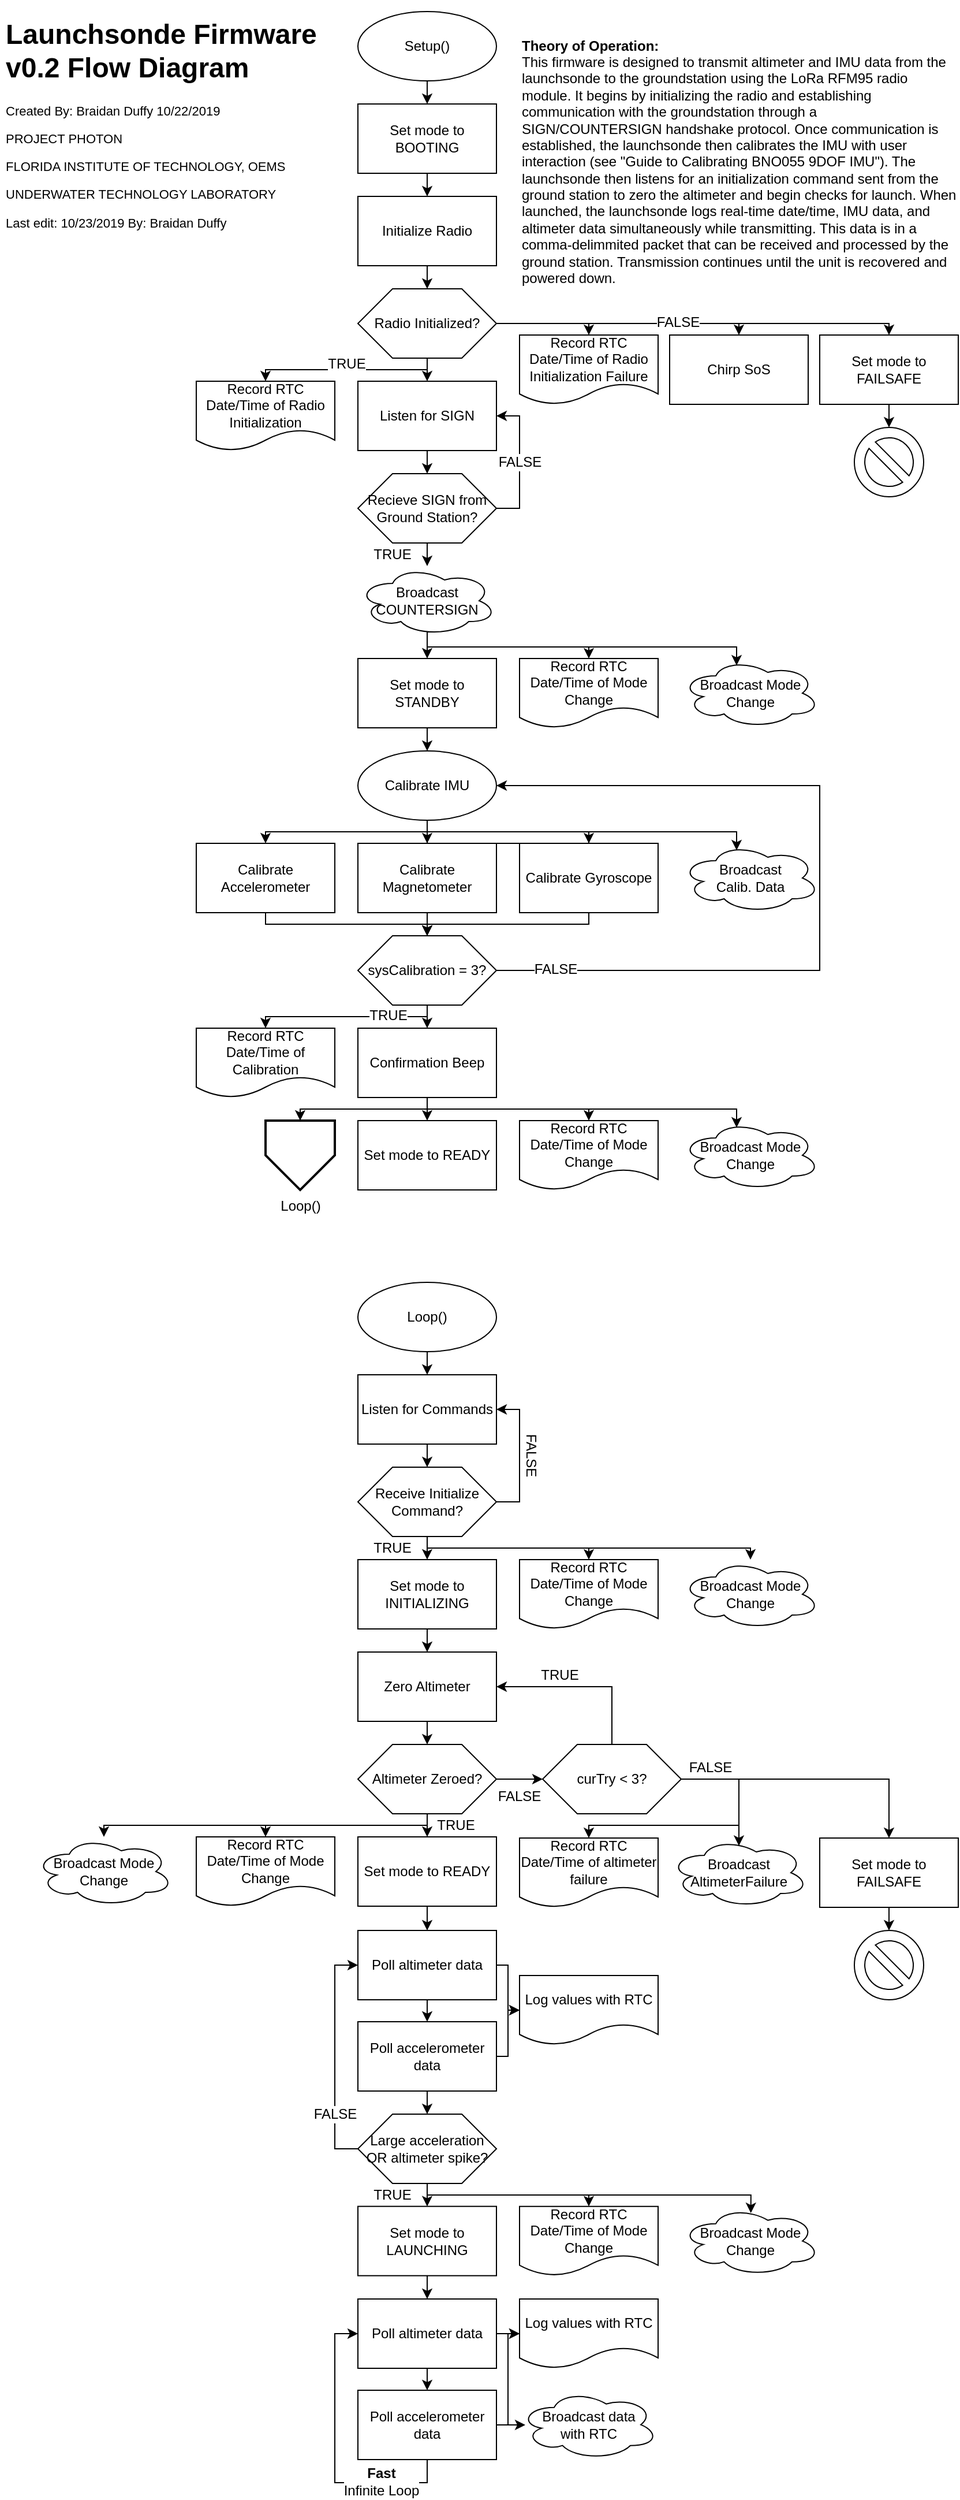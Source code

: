 <mxfile version="12.1.3" type="device" pages="1"><diagram id="ukd9eB379cq6m0Ap97TX" name="Page-1"><mxGraphModel dx="1550" dy="919" grid="1" gridSize="5" guides="1" tooltips="1" connect="1" arrows="1" fold="1" page="1" pageScale="1" pageWidth="850" pageHeight="1100" background="#FFFFFF" math="0" shadow="0"><root><mxCell id="0"/><mxCell id="1" parent="0"/><mxCell id="CMp7HcM5fXvYuvAIhJ15-24" style="edgeStyle=orthogonalEdgeStyle;rounded=0;orthogonalLoop=1;jettySize=auto;html=1;exitX=0.5;exitY=1;exitDx=0;exitDy=0;entryX=0.5;entryY=0;entryDx=0;entryDy=0;" parent="1" source="CMp7HcM5fXvYuvAIhJ15-3" target="CMp7HcM5fXvYuvAIhJ15-23" edge="1"><mxGeometry relative="1" as="geometry"/></mxCell><mxCell id="CMp7HcM5fXvYuvAIhJ15-3" value="Setup()" style="ellipse;whiteSpace=wrap;html=1;" parent="1" vertex="1"><mxGeometry x="320" y="20" width="120" height="60" as="geometry"/></mxCell><mxCell id="CMp7HcM5fXvYuvAIhJ15-84" style="edgeStyle=orthogonalEdgeStyle;rounded=0;orthogonalLoop=1;jettySize=auto;html=1;exitX=0.5;exitY=1;exitDx=0;exitDy=0;entryX=0.5;entryY=0;entryDx=0;entryDy=0;" parent="1" source="CMp7HcM5fXvYuvAIhJ15-5" target="CMp7HcM5fXvYuvAIhJ15-82" edge="1"><mxGeometry relative="1" as="geometry"/></mxCell><mxCell id="CMp7HcM5fXvYuvAIhJ15-5" value="Initialize Radio" style="rounded=0;whiteSpace=wrap;html=1;" parent="1" vertex="1"><mxGeometry x="320" y="180" width="120" height="60" as="geometry"/></mxCell><mxCell id="CMp7HcM5fXvYuvAIhJ15-11" style="edgeStyle=orthogonalEdgeStyle;rounded=0;orthogonalLoop=1;jettySize=auto;html=1;exitX=0.5;exitY=1;exitDx=0;exitDy=0;entryX=0.5;entryY=0;entryDx=0;entryDy=0;" parent="1" source="CMp7HcM5fXvYuvAIhJ15-7" target="CMp7HcM5fXvYuvAIhJ15-9" edge="1"><mxGeometry relative="1" as="geometry"/></mxCell><mxCell id="CMp7HcM5fXvYuvAIhJ15-7" value="Listen for SIGN" style="rounded=0;whiteSpace=wrap;html=1;" parent="1" vertex="1"><mxGeometry x="320" y="340" width="120" height="60" as="geometry"/></mxCell><mxCell id="CMp7HcM5fXvYuvAIhJ15-10" style="edgeStyle=orthogonalEdgeStyle;rounded=0;orthogonalLoop=1;jettySize=auto;html=1;exitX=1;exitY=0.5;exitDx=0;exitDy=0;entryX=1;entryY=0.5;entryDx=0;entryDy=0;" parent="1" source="CMp7HcM5fXvYuvAIhJ15-9" target="CMp7HcM5fXvYuvAIhJ15-7" edge="1"><mxGeometry relative="1" as="geometry"><mxPoint x="460" y="365" as="targetPoint"/></mxGeometry></mxCell><mxCell id="CMp7HcM5fXvYuvAIhJ15-114" value="FALSE" style="text;html=1;resizable=0;points=[];align=center;verticalAlign=middle;labelBackgroundColor=#ffffff;" parent="CMp7HcM5fXvYuvAIhJ15-10" vertex="1" connectable="0"><mxGeometry x="-0.167" y="1" relative="1" as="geometry"><mxPoint x="1" y="-10" as="offset"/></mxGeometry></mxCell><mxCell id="CMp7HcM5fXvYuvAIhJ15-17" style="edgeStyle=orthogonalEdgeStyle;rounded=0;orthogonalLoop=1;jettySize=auto;html=1;exitX=0.5;exitY=1;exitDx=0;exitDy=0;entryX=0.5;entryY=0;entryDx=0;entryDy=0;" parent="1" source="CMp7HcM5fXvYuvAIhJ15-9" edge="1"><mxGeometry relative="1" as="geometry"><mxPoint x="380" y="500" as="targetPoint"/></mxGeometry></mxCell><mxCell id="CMp7HcM5fXvYuvAIhJ15-9" value="Recieve SIGN from Ground Station?" style="shape=hexagon;perimeter=hexagonPerimeter2;whiteSpace=wrap;html=1;" parent="1" vertex="1"><mxGeometry x="320" y="420" width="120" height="60" as="geometry"/></mxCell><mxCell id="CMp7HcM5fXvYuvAIhJ15-19" value="TRUE" style="text;html=1;strokeColor=none;fillColor=none;align=center;verticalAlign=middle;whiteSpace=wrap;rounded=0;rotation=0;" parent="1" vertex="1"><mxGeometry x="330" y="480" width="40" height="20" as="geometry"/></mxCell><mxCell id="CMp7HcM5fXvYuvAIhJ15-22" style="edgeStyle=orthogonalEdgeStyle;rounded=0;orthogonalLoop=1;jettySize=auto;html=1;exitX=0.55;exitY=0.95;exitDx=0;exitDy=0;exitPerimeter=0;entryX=0.5;entryY=0;entryDx=0;entryDy=0;" parent="1" source="CMp7HcM5fXvYuvAIhJ15-20" edge="1"><mxGeometry relative="1" as="geometry"><mxPoint x="380" y="580" as="targetPoint"/></mxGeometry></mxCell><mxCell id="CMp7HcM5fXvYuvAIhJ15-79" style="edgeStyle=orthogonalEdgeStyle;rounded=0;orthogonalLoop=1;jettySize=auto;html=1;exitX=0.55;exitY=0.95;exitDx=0;exitDy=0;exitPerimeter=0;entryX=0.5;entryY=0;entryDx=0;entryDy=0;" parent="1" source="CMp7HcM5fXvYuvAIhJ15-20" target="CMp7HcM5fXvYuvAIhJ15-78" edge="1"><mxGeometry relative="1" as="geometry"><Array as="points"><mxPoint x="380" y="557"/><mxPoint x="380" y="570"/><mxPoint x="520" y="570"/></Array></mxGeometry></mxCell><mxCell id="CMp7HcM5fXvYuvAIhJ15-122" style="edgeStyle=orthogonalEdgeStyle;rounded=0;orthogonalLoop=1;jettySize=auto;html=1;exitX=0.55;exitY=0.95;exitDx=0;exitDy=0;exitPerimeter=0;entryX=0.4;entryY=0.1;entryDx=0;entryDy=0;entryPerimeter=0;" parent="1" source="CMp7HcM5fXvYuvAIhJ15-20" target="CMp7HcM5fXvYuvAIhJ15-111" edge="1"><mxGeometry relative="1" as="geometry"><Array as="points"><mxPoint x="380" y="557"/><mxPoint x="380" y="570"/><mxPoint x="648" y="570"/></Array></mxGeometry></mxCell><mxCell id="CMp7HcM5fXvYuvAIhJ15-20" value="Broadcast COUNTERSIGN" style="ellipse;shape=cloud;whiteSpace=wrap;html=1;" parent="1" vertex="1"><mxGeometry x="320" y="500" width="120" height="60" as="geometry"/></mxCell><mxCell id="CMp7HcM5fXvYuvAIhJ15-25" style="edgeStyle=orthogonalEdgeStyle;rounded=0;orthogonalLoop=1;jettySize=auto;html=1;exitX=0.5;exitY=1;exitDx=0;exitDy=0;entryX=0.5;entryY=0;entryDx=0;entryDy=0;" parent="1" source="CMp7HcM5fXvYuvAIhJ15-23" target="CMp7HcM5fXvYuvAIhJ15-5" edge="1"><mxGeometry relative="1" as="geometry"/></mxCell><mxCell id="CMp7HcM5fXvYuvAIhJ15-23" value="Set mode to BOOTING" style="rounded=0;whiteSpace=wrap;html=1;" parent="1" vertex="1"><mxGeometry x="320" y="100" width="120" height="60" as="geometry"/></mxCell><mxCell id="CMp7HcM5fXvYuvAIhJ15-29" style="edgeStyle=orthogonalEdgeStyle;rounded=0;orthogonalLoop=1;jettySize=auto;html=1;exitX=0.5;exitY=1;exitDx=0;exitDy=0;entryX=0.5;entryY=0;entryDx=0;entryDy=0;" parent="1" source="CMp7HcM5fXvYuvAIhJ15-26" target="CMp7HcM5fXvYuvAIhJ15-28" edge="1"><mxGeometry relative="1" as="geometry"/></mxCell><mxCell id="CMp7HcM5fXvYuvAIhJ15-26" value="Set mode to STANDBY" style="rounded=0;whiteSpace=wrap;html=1;" parent="1" vertex="1"><mxGeometry x="320" y="580" width="120" height="60" as="geometry"/></mxCell><mxCell id="CMp7HcM5fXvYuvAIhJ15-33" style="edgeStyle=orthogonalEdgeStyle;rounded=0;orthogonalLoop=1;jettySize=auto;html=1;exitX=0.5;exitY=1;exitDx=0;exitDy=0;entryX=0.5;entryY=0;entryDx=0;entryDy=0;" parent="1" source="CMp7HcM5fXvYuvAIhJ15-28" target="CMp7HcM5fXvYuvAIhJ15-32" edge="1"><mxGeometry relative="1" as="geometry"><Array as="points"><mxPoint x="380" y="730"/><mxPoint x="240" y="730"/></Array></mxGeometry></mxCell><mxCell id="CMp7HcM5fXvYuvAIhJ15-34" style="edgeStyle=orthogonalEdgeStyle;rounded=0;orthogonalLoop=1;jettySize=auto;html=1;exitX=0.5;exitY=1;exitDx=0;exitDy=0;entryX=0.5;entryY=0;entryDx=0;entryDy=0;" parent="1" source="CMp7HcM5fXvYuvAIhJ15-28" target="CMp7HcM5fXvYuvAIhJ15-30" edge="1"><mxGeometry relative="1" as="geometry"/></mxCell><mxCell id="CMp7HcM5fXvYuvAIhJ15-35" style="edgeStyle=orthogonalEdgeStyle;rounded=0;orthogonalLoop=1;jettySize=auto;html=1;exitX=0.5;exitY=1;exitDx=0;exitDy=0;entryX=0.5;entryY=0;entryDx=0;entryDy=0;" parent="1" source="CMp7HcM5fXvYuvAIhJ15-28" target="CMp7HcM5fXvYuvAIhJ15-31" edge="1"><mxGeometry relative="1" as="geometry"><Array as="points"><mxPoint x="380" y="730"/><mxPoint x="520" y="730"/></Array></mxGeometry></mxCell><mxCell id="CMp7HcM5fXvYuvAIhJ15-103" style="edgeStyle=orthogonalEdgeStyle;rounded=0;orthogonalLoop=1;jettySize=auto;html=1;exitX=0.5;exitY=1;exitDx=0;exitDy=0;entryX=0.4;entryY=0.1;entryDx=0;entryDy=0;entryPerimeter=0;" parent="1" source="CMp7HcM5fXvYuvAIhJ15-28" target="CMp7HcM5fXvYuvAIhJ15-102" edge="1"><mxGeometry relative="1" as="geometry"><Array as="points"><mxPoint x="380" y="740"/><mxPoint x="520" y="740"/><mxPoint x="520" y="730"/><mxPoint x="648" y="730"/></Array></mxGeometry></mxCell><mxCell id="CMp7HcM5fXvYuvAIhJ15-28" value="Calibrate IMU" style="ellipse;whiteSpace=wrap;html=1;" parent="1" vertex="1"><mxGeometry x="320" y="660" width="120" height="60" as="geometry"/></mxCell><mxCell id="MNmX8rG_me4uxy7h6kFc-3" style="edgeStyle=orthogonalEdgeStyle;rounded=0;orthogonalLoop=1;jettySize=auto;html=1;exitX=0.5;exitY=1;exitDx=0;exitDy=0;entryX=0.5;entryY=0;entryDx=0;entryDy=0;" edge="1" parent="1" source="CMp7HcM5fXvYuvAIhJ15-30" target="MNmX8rG_me4uxy7h6kFc-1"><mxGeometry relative="1" as="geometry"/></mxCell><mxCell id="CMp7HcM5fXvYuvAIhJ15-30" value="Calibrate Magnetometer" style="rounded=0;whiteSpace=wrap;html=1;" parent="1" vertex="1"><mxGeometry x="320" y="740" width="120" height="60" as="geometry"/></mxCell><mxCell id="MNmX8rG_me4uxy7h6kFc-4" style="edgeStyle=orthogonalEdgeStyle;rounded=0;orthogonalLoop=1;jettySize=auto;html=1;exitX=0.5;exitY=1;exitDx=0;exitDy=0;entryX=0.5;entryY=0;entryDx=0;entryDy=0;" edge="1" parent="1" source="CMp7HcM5fXvYuvAIhJ15-31" target="MNmX8rG_me4uxy7h6kFc-1"><mxGeometry relative="1" as="geometry"><Array as="points"><mxPoint x="520" y="810"/><mxPoint x="380" y="810"/></Array></mxGeometry></mxCell><mxCell id="CMp7HcM5fXvYuvAIhJ15-31" value="Calibrate Gyroscope" style="rounded=0;whiteSpace=wrap;html=1;" parent="1" vertex="1"><mxGeometry x="460" y="740" width="120" height="60" as="geometry"/></mxCell><mxCell id="MNmX8rG_me4uxy7h6kFc-2" style="edgeStyle=orthogonalEdgeStyle;rounded=0;orthogonalLoop=1;jettySize=auto;html=1;exitX=0.5;exitY=1;exitDx=0;exitDy=0;entryX=0.5;entryY=0;entryDx=0;entryDy=0;" edge="1" parent="1" source="CMp7HcM5fXvYuvAIhJ15-32" target="MNmX8rG_me4uxy7h6kFc-1"><mxGeometry relative="1" as="geometry"><Array as="points"><mxPoint x="240" y="810"/><mxPoint x="380" y="810"/></Array></mxGeometry></mxCell><mxCell id="CMp7HcM5fXvYuvAIhJ15-32" value="Calibrate Accelerometer" style="rounded=0;whiteSpace=wrap;html=1;" parent="1" vertex="1"><mxGeometry x="180" y="740" width="120" height="60" as="geometry"/></mxCell><mxCell id="CMp7HcM5fXvYuvAIhJ15-120" style="edgeStyle=orthogonalEdgeStyle;rounded=0;orthogonalLoop=1;jettySize=auto;html=1;exitX=0.5;exitY=1;exitDx=0;exitDy=0;entryX=0.5;entryY=0;entryDx=0;entryDy=0;" parent="1" source="CMp7HcM5fXvYuvAIhJ15-38" target="CMp7HcM5fXvYuvAIhJ15-119" edge="1"><mxGeometry relative="1" as="geometry"/></mxCell><mxCell id="CMp7HcM5fXvYuvAIhJ15-125" style="edgeStyle=orthogonalEdgeStyle;rounded=0;orthogonalLoop=1;jettySize=auto;html=1;exitX=0.5;exitY=1;exitDx=0;exitDy=0;entryX=0.5;entryY=0;entryDx=0;entryDy=0;" parent="1" source="CMp7HcM5fXvYuvAIhJ15-38" target="CMp7HcM5fXvYuvAIhJ15-123" edge="1"><mxGeometry relative="1" as="geometry"><Array as="points"><mxPoint x="380" y="970"/><mxPoint x="520" y="970"/></Array></mxGeometry></mxCell><mxCell id="CMp7HcM5fXvYuvAIhJ15-126" style="edgeStyle=orthogonalEdgeStyle;rounded=0;orthogonalLoop=1;jettySize=auto;html=1;exitX=0.5;exitY=1;exitDx=0;exitDy=0;entryX=0.4;entryY=0.1;entryDx=0;entryDy=0;entryPerimeter=0;" parent="1" source="CMp7HcM5fXvYuvAIhJ15-38" target="CMp7HcM5fXvYuvAIhJ15-124" edge="1"><mxGeometry relative="1" as="geometry"><Array as="points"><mxPoint x="380" y="970"/><mxPoint x="648" y="970"/></Array></mxGeometry></mxCell><mxCell id="MNmX8rG_me4uxy7h6kFc-10" style="edgeStyle=orthogonalEdgeStyle;rounded=0;orthogonalLoop=1;jettySize=auto;html=1;exitX=0.5;exitY=1;exitDx=0;exitDy=0;entryX=0.5;entryY=0;entryDx=0;entryDy=0;" edge="1" parent="1" source="CMp7HcM5fXvYuvAIhJ15-38" target="UMk7nT56dZt02FQPIfC2-62"><mxGeometry relative="1" as="geometry"><Array as="points"><mxPoint x="380" y="970"/><mxPoint x="270" y="970"/></Array></mxGeometry></mxCell><mxCell id="CMp7HcM5fXvYuvAIhJ15-38" value="Confirmation Beep" style="rounded=0;whiteSpace=wrap;html=1;" parent="1" vertex="1"><mxGeometry x="320" y="900" width="120" height="60" as="geometry"/></mxCell><mxCell id="CMp7HcM5fXvYuvAIhJ15-50" style="edgeStyle=orthogonalEdgeStyle;rounded=0;orthogonalLoop=1;jettySize=auto;html=1;exitX=0.5;exitY=1;exitDx=0;exitDy=0;entryX=0.5;entryY=0;entryDx=0;entryDy=0;" parent="1" source="CMp7HcM5fXvYuvAIhJ15-51" target="CMp7HcM5fXvYuvAIhJ15-54" edge="1"><mxGeometry relative="1" as="geometry"/></mxCell><mxCell id="CMp7HcM5fXvYuvAIhJ15-51" value="Listen for Commands" style="rounded=0;whiteSpace=wrap;html=1;" parent="1" vertex="1"><mxGeometry x="320" y="1200" width="120" height="60" as="geometry"/></mxCell><mxCell id="CMp7HcM5fXvYuvAIhJ15-52" style="edgeStyle=orthogonalEdgeStyle;rounded=0;orthogonalLoop=1;jettySize=auto;html=1;exitX=1;exitY=0.5;exitDx=0;exitDy=0;entryX=1;entryY=0.5;entryDx=0;entryDy=0;" parent="1" source="CMp7HcM5fXvYuvAIhJ15-54" target="CMp7HcM5fXvYuvAIhJ15-51" edge="1"><mxGeometry relative="1" as="geometry"><mxPoint x="460" y="1225" as="targetPoint"/></mxGeometry></mxCell><mxCell id="CMp7HcM5fXvYuvAIhJ15-53" style="edgeStyle=orthogonalEdgeStyle;rounded=0;orthogonalLoop=1;jettySize=auto;html=1;exitX=0.5;exitY=1;exitDx=0;exitDy=0;entryX=0.5;entryY=0;entryDx=0;entryDy=0;" parent="1" source="CMp7HcM5fXvYuvAIhJ15-54" target="CMp7HcM5fXvYuvAIhJ15-58" edge="1"><mxGeometry relative="1" as="geometry"><mxPoint x="380" y="1360" as="targetPoint"/></mxGeometry></mxCell><mxCell id="UMk7nT56dZt02FQPIfC2-11" style="edgeStyle=orthogonalEdgeStyle;rounded=0;orthogonalLoop=1;jettySize=auto;html=1;exitX=0.5;exitY=1;exitDx=0;exitDy=0;entryX=0.5;entryY=0;entryDx=0;entryDy=0;startArrow=none;startFill=0;endArrow=classic;endFill=1;" parent="1" source="CMp7HcM5fXvYuvAIhJ15-54" target="UMk7nT56dZt02FQPIfC2-9" edge="1"><mxGeometry relative="1" as="geometry"><Array as="points"><mxPoint x="380" y="1350"/><mxPoint x="520" y="1350"/></Array></mxGeometry></mxCell><mxCell id="UMk7nT56dZt02FQPIfC2-13" style="edgeStyle=orthogonalEdgeStyle;rounded=0;orthogonalLoop=1;jettySize=auto;html=1;exitX=0.5;exitY=1;exitDx=0;exitDy=0;startArrow=none;startFill=0;endArrow=classic;endFill=1;" parent="1" source="CMp7HcM5fXvYuvAIhJ15-54" target="UMk7nT56dZt02FQPIfC2-10" edge="1"><mxGeometry relative="1" as="geometry"><Array as="points"><mxPoint x="380" y="1350"/><mxPoint x="660" y="1350"/></Array></mxGeometry></mxCell><mxCell id="CMp7HcM5fXvYuvAIhJ15-54" value="Receive Initialize Command?" style="shape=hexagon;perimeter=hexagonPerimeter2;whiteSpace=wrap;html=1;" parent="1" vertex="1"><mxGeometry x="320" y="1280" width="120" height="60" as="geometry"/></mxCell><mxCell id="CMp7HcM5fXvYuvAIhJ15-55" value="FALSE" style="text;html=1;strokeColor=none;fillColor=none;align=center;verticalAlign=middle;whiteSpace=wrap;rounded=0;rotation=90;" parent="1" vertex="1"><mxGeometry x="450" y="1260" width="40" height="20" as="geometry"/></mxCell><mxCell id="CMp7HcM5fXvYuvAIhJ15-56" value="TRUE" style="text;html=1;strokeColor=none;fillColor=none;align=center;verticalAlign=middle;whiteSpace=wrap;rounded=0;rotation=0;" parent="1" vertex="1"><mxGeometry x="330" y="1340" width="40" height="20" as="geometry"/></mxCell><mxCell id="CMp7HcM5fXvYuvAIhJ15-69" style="edgeStyle=orthogonalEdgeStyle;rounded=0;orthogonalLoop=1;jettySize=auto;html=1;exitX=0.5;exitY=1;exitDx=0;exitDy=0;entryX=0.5;entryY=0;entryDx=0;entryDy=0;" parent="1" source="CMp7HcM5fXvYuvAIhJ15-58" target="CMp7HcM5fXvYuvAIhJ15-63" edge="1"><mxGeometry relative="1" as="geometry"/></mxCell><mxCell id="CMp7HcM5fXvYuvAIhJ15-58" value="Set mode to INITIALIZING" style="rounded=0;whiteSpace=wrap;html=1;" parent="1" vertex="1"><mxGeometry x="320" y="1360" width="120" height="60" as="geometry"/></mxCell><mxCell id="CMp7HcM5fXvYuvAIhJ15-62" style="edgeStyle=orthogonalEdgeStyle;rounded=0;orthogonalLoop=1;jettySize=auto;html=1;exitX=0.5;exitY=1;exitDx=0;exitDy=0;entryX=0.5;entryY=0;entryDx=0;entryDy=0;" parent="1" source="CMp7HcM5fXvYuvAIhJ15-63" target="CMp7HcM5fXvYuvAIhJ15-66" edge="1"><mxGeometry relative="1" as="geometry"/></mxCell><mxCell id="CMp7HcM5fXvYuvAIhJ15-63" value="Zero Altimeter" style="rounded=0;whiteSpace=wrap;html=1;" parent="1" vertex="1"><mxGeometry x="320" y="1440" width="120" height="60" as="geometry"/></mxCell><mxCell id="CMp7HcM5fXvYuvAIhJ15-65" style="edgeStyle=orthogonalEdgeStyle;rounded=0;orthogonalLoop=1;jettySize=auto;html=1;exitX=0.5;exitY=1;exitDx=0;exitDy=0;entryX=0.5;entryY=0;entryDx=0;entryDy=0;" parent="1" source="CMp7HcM5fXvYuvAIhJ15-66" target="UMk7nT56dZt02FQPIfC2-15" edge="1"><mxGeometry relative="1" as="geometry"><mxPoint x="380" y="1600" as="targetPoint"/></mxGeometry></mxCell><mxCell id="CMp7HcM5fXvYuvAIhJ15-71" style="edgeStyle=orthogonalEdgeStyle;rounded=0;orthogonalLoop=1;jettySize=auto;html=1;exitX=1;exitY=0.5;exitDx=0;exitDy=0;entryX=0;entryY=0.5;entryDx=0;entryDy=0;" parent="1" source="CMp7HcM5fXvYuvAIhJ15-66" target="CMp7HcM5fXvYuvAIhJ15-70" edge="1"><mxGeometry relative="1" as="geometry"><Array as="points"><mxPoint x="455" y="1550"/><mxPoint x="455" y="1550"/></Array></mxGeometry></mxCell><mxCell id="UMk7nT56dZt02FQPIfC2-18" style="edgeStyle=orthogonalEdgeStyle;rounded=0;orthogonalLoop=1;jettySize=auto;html=1;exitX=0.5;exitY=1;exitDx=0;exitDy=0;entryX=0.5;entryY=0;entryDx=0;entryDy=0;startArrow=none;startFill=0;endArrow=classic;endFill=1;" parent="1" source="CMp7HcM5fXvYuvAIhJ15-66" target="UMk7nT56dZt02FQPIfC2-16" edge="1"><mxGeometry relative="1" as="geometry"><Array as="points"><mxPoint x="380" y="1590"/><mxPoint x="240" y="1590"/></Array></mxGeometry></mxCell><mxCell id="UMk7nT56dZt02FQPIfC2-19" style="edgeStyle=orthogonalEdgeStyle;rounded=0;orthogonalLoop=1;jettySize=auto;html=1;exitX=0.5;exitY=1;exitDx=0;exitDy=0;startArrow=none;startFill=0;endArrow=classic;endFill=1;" parent="1" source="CMp7HcM5fXvYuvAIhJ15-66" target="UMk7nT56dZt02FQPIfC2-17" edge="1"><mxGeometry relative="1" as="geometry"><Array as="points"><mxPoint x="380" y="1590"/><mxPoint x="100" y="1590"/></Array></mxGeometry></mxCell><mxCell id="CMp7HcM5fXvYuvAIhJ15-66" value="Altimeter Zeroed?" style="shape=hexagon;perimeter=hexagonPerimeter2;whiteSpace=wrap;html=1;" parent="1" vertex="1"><mxGeometry x="320" y="1520" width="120" height="60" as="geometry"/></mxCell><mxCell id="CMp7HcM5fXvYuvAIhJ15-68" value="TRUE" style="text;html=1;strokeColor=none;fillColor=none;align=center;verticalAlign=middle;whiteSpace=wrap;rounded=0;rotation=0;" parent="1" vertex="1"><mxGeometry x="385" y="1580" width="40" height="20" as="geometry"/></mxCell><mxCell id="CMp7HcM5fXvYuvAIhJ15-73" style="edgeStyle=orthogonalEdgeStyle;rounded=0;orthogonalLoop=1;jettySize=auto;html=1;exitX=0.5;exitY=0;exitDx=0;exitDy=0;entryX=1;entryY=0.5;entryDx=0;entryDy=0;" parent="1" source="CMp7HcM5fXvYuvAIhJ15-70" target="CMp7HcM5fXvYuvAIhJ15-63" edge="1"><mxGeometry relative="1" as="geometry"/></mxCell><mxCell id="UMk7nT56dZt02FQPIfC2-1" style="edgeStyle=orthogonalEdgeStyle;rounded=0;orthogonalLoop=1;jettySize=auto;html=1;exitX=1;exitY=0.5;exitDx=0;exitDy=0;entryX=0.5;entryY=0.113;entryDx=0;entryDy=0;entryPerimeter=0;" parent="1" source="CMp7HcM5fXvYuvAIhJ15-70" target="CMp7HcM5fXvYuvAIhJ15-130" edge="1"><mxGeometry relative="1" as="geometry"/></mxCell><mxCell id="UMk7nT56dZt02FQPIfC2-6" style="edgeStyle=orthogonalEdgeStyle;rounded=0;orthogonalLoop=1;jettySize=auto;html=1;exitX=1;exitY=0.5;exitDx=0;exitDy=0;entryX=0.5;entryY=0;entryDx=0;entryDy=0;startArrow=none;startFill=0;endArrow=classic;endFill=1;" parent="1" source="CMp7HcM5fXvYuvAIhJ15-70" target="CMp7HcM5fXvYuvAIhJ15-132" edge="1"><mxGeometry relative="1" as="geometry"><Array as="points"><mxPoint x="780" y="1550"/></Array></mxGeometry></mxCell><mxCell id="UMk7nT56dZt02FQPIfC2-8" value="FALSE" style="text;html=1;resizable=0;points=[];align=center;verticalAlign=middle;labelBackgroundColor=#ffffff;" parent="UMk7nT56dZt02FQPIfC2-6" vertex="1" connectable="0"><mxGeometry x="-0.37" y="2" relative="1" as="geometry"><mxPoint x="-48" y="-8" as="offset"/></mxGeometry></mxCell><mxCell id="CMp7HcM5fXvYuvAIhJ15-70" value="curTry &amp;lt; 3?" style="shape=hexagon;perimeter=hexagonPerimeter2;whiteSpace=wrap;html=1;" parent="1" vertex="1"><mxGeometry x="480" y="1520" width="120" height="60" as="geometry"/></mxCell><mxCell id="CMp7HcM5fXvYuvAIhJ15-72" value="FALSE" style="text;html=1;strokeColor=none;fillColor=none;align=center;verticalAlign=middle;whiteSpace=wrap;rounded=0;rotation=0;" parent="1" vertex="1"><mxGeometry x="440" y="1555" width="40" height="20" as="geometry"/></mxCell><mxCell id="CMp7HcM5fXvYuvAIhJ15-74" value="TRUE" style="text;html=1;strokeColor=none;fillColor=none;align=center;verticalAlign=middle;whiteSpace=wrap;rounded=0;rotation=0;" parent="1" vertex="1"><mxGeometry x="475" y="1450" width="40" height="20" as="geometry"/></mxCell><mxCell id="CMp7HcM5fXvYuvAIhJ15-76" value="Record RTC Date/Time of Calibration" style="shape=document;whiteSpace=wrap;html=1;boundedLbl=1;" parent="1" vertex="1"><mxGeometry x="180" y="900" width="120" height="60" as="geometry"/></mxCell><mxCell id="CMp7HcM5fXvYuvAIhJ15-78" value="Record RTC Date/Time of Mode Change" style="shape=document;whiteSpace=wrap;html=1;boundedLbl=1;" parent="1" vertex="1"><mxGeometry x="460" y="580" width="120" height="60" as="geometry"/></mxCell><mxCell id="CMp7HcM5fXvYuvAIhJ15-85" style="edgeStyle=orthogonalEdgeStyle;rounded=0;orthogonalLoop=1;jettySize=auto;html=1;exitX=0.5;exitY=1;exitDx=0;exitDy=0;entryX=0.5;entryY=0;entryDx=0;entryDy=0;" parent="1" source="CMp7HcM5fXvYuvAIhJ15-82" target="CMp7HcM5fXvYuvAIhJ15-7" edge="1"><mxGeometry relative="1" as="geometry"/></mxCell><mxCell id="CMp7HcM5fXvYuvAIhJ15-90" style="edgeStyle=orthogonalEdgeStyle;rounded=0;orthogonalLoop=1;jettySize=auto;html=1;exitX=0.5;exitY=1;exitDx=0;exitDy=0;entryX=0.5;entryY=0;entryDx=0;entryDy=0;" parent="1" source="CMp7HcM5fXvYuvAIhJ15-82" target="CMp7HcM5fXvYuvAIhJ15-88" edge="1"><mxGeometry relative="1" as="geometry"><Array as="points"><mxPoint x="380" y="330"/><mxPoint x="240" y="330"/></Array></mxGeometry></mxCell><mxCell id="CMp7HcM5fXvYuvAIhJ15-115" value="TRUE" style="text;html=1;resizable=0;points=[];align=center;verticalAlign=middle;labelBackgroundColor=#ffffff;" parent="CMp7HcM5fXvYuvAIhJ15-90" vertex="1" connectable="0"><mxGeometry x="-0.19" y="-3" relative="1" as="geometry"><mxPoint x="-15" y="-2" as="offset"/></mxGeometry></mxCell><mxCell id="CMp7HcM5fXvYuvAIhJ15-94" style="edgeStyle=orthogonalEdgeStyle;rounded=0;orthogonalLoop=1;jettySize=auto;html=1;exitX=1;exitY=0.5;exitDx=0;exitDy=0;entryX=0.5;entryY=0;entryDx=0;entryDy=0;" parent="1" source="CMp7HcM5fXvYuvAIhJ15-82" target="CMp7HcM5fXvYuvAIhJ15-91" edge="1"><mxGeometry relative="1" as="geometry"><Array as="points"><mxPoint x="520" y="290"/></Array></mxGeometry></mxCell><mxCell id="CMp7HcM5fXvYuvAIhJ15-95" style="edgeStyle=orthogonalEdgeStyle;rounded=0;orthogonalLoop=1;jettySize=auto;html=1;exitX=1;exitY=0.5;exitDx=0;exitDy=0;entryX=0.5;entryY=0;entryDx=0;entryDy=0;" parent="1" source="CMp7HcM5fXvYuvAIhJ15-82" target="MNmX8rG_me4uxy7h6kFc-12" edge="1"><mxGeometry relative="1" as="geometry"><Array as="points"><mxPoint x="650" y="290"/></Array><mxPoint x="638" y="306" as="targetPoint"/></mxGeometry></mxCell><mxCell id="CMp7HcM5fXvYuvAIhJ15-96" style="edgeStyle=orthogonalEdgeStyle;rounded=0;orthogonalLoop=1;jettySize=auto;html=1;exitX=1;exitY=0.5;exitDx=0;exitDy=0;entryX=0.5;entryY=0;entryDx=0;entryDy=0;" parent="1" source="CMp7HcM5fXvYuvAIhJ15-82" target="CMp7HcM5fXvYuvAIhJ15-93" edge="1"><mxGeometry relative="1" as="geometry"><Array as="points"><mxPoint x="780" y="290"/></Array></mxGeometry></mxCell><mxCell id="CMp7HcM5fXvYuvAIhJ15-116" value="FALSE" style="text;html=1;resizable=0;points=[];align=center;verticalAlign=middle;labelBackgroundColor=#ffffff;" parent="CMp7HcM5fXvYuvAIhJ15-96" vertex="1" connectable="0"><mxGeometry x="-0.102" y="1" relative="1" as="geometry"><mxPoint as="offset"/></mxGeometry></mxCell><mxCell id="CMp7HcM5fXvYuvAIhJ15-82" value="Radio Initialized?" style="shape=hexagon;perimeter=hexagonPerimeter2;whiteSpace=wrap;html=1;" parent="1" vertex="1"><mxGeometry x="320" y="260" width="120" height="60" as="geometry"/></mxCell><mxCell id="CMp7HcM5fXvYuvAIhJ15-88" value="Record RTC Date/Time of Radio Initialization" style="shape=document;whiteSpace=wrap;html=1;boundedLbl=1;" parent="1" vertex="1"><mxGeometry x="180" y="340" width="120" height="60" as="geometry"/></mxCell><mxCell id="CMp7HcM5fXvYuvAIhJ15-91" value="Record RTC Date/Time of Radio Initialization Failure" style="shape=document;whiteSpace=wrap;html=1;boundedLbl=1;" parent="1" vertex="1"><mxGeometry x="460" y="300" width="120" height="60" as="geometry"/></mxCell><mxCell id="CMp7HcM5fXvYuvAIhJ15-106" style="edgeStyle=orthogonalEdgeStyle;rounded=0;orthogonalLoop=1;jettySize=auto;html=1;exitX=0.5;exitY=1;exitDx=0;exitDy=0;entryX=0.5;entryY=0;entryDx=0;entryDy=0;entryPerimeter=0;" parent="1" source="CMp7HcM5fXvYuvAIhJ15-93" edge="1"><mxGeometry relative="1" as="geometry"><mxPoint x="780" y="380" as="targetPoint"/></mxGeometry></mxCell><mxCell id="CMp7HcM5fXvYuvAIhJ15-93" value="Set mode to FAILSAFE" style="rounded=0;whiteSpace=wrap;html=1;" parent="1" vertex="1"><mxGeometry x="720" y="300" width="120" height="60" as="geometry"/></mxCell><mxCell id="CMp7HcM5fXvYuvAIhJ15-102" value="Broadcast &lt;br&gt;Calib. Data" style="ellipse;shape=cloud;whiteSpace=wrap;html=1;" parent="1" vertex="1"><mxGeometry x="600" y="740" width="120" height="60" as="geometry"/></mxCell><mxCell id="CMp7HcM5fXvYuvAIhJ15-110" style="edgeStyle=orthogonalEdgeStyle;rounded=0;orthogonalLoop=1;jettySize=auto;html=1;exitX=0.5;exitY=1;exitDx=0;exitDy=0;entryX=0.5;entryY=0;entryDx=0;entryDy=0;" parent="1" source="CMp7HcM5fXvYuvAIhJ15-108" target="CMp7HcM5fXvYuvAIhJ15-51" edge="1"><mxGeometry relative="1" as="geometry"/></mxCell><mxCell id="CMp7HcM5fXvYuvAIhJ15-108" value="Loop()" style="ellipse;whiteSpace=wrap;html=1;" parent="1" vertex="1"><mxGeometry x="320" y="1120" width="120" height="60" as="geometry"/></mxCell><mxCell id="CMp7HcM5fXvYuvAIhJ15-111" value="Broadcast Mode Change" style="ellipse;shape=cloud;whiteSpace=wrap;html=1;" parent="1" vertex="1"><mxGeometry x="600" y="580" width="120" height="60" as="geometry"/></mxCell><mxCell id="CMp7HcM5fXvYuvAIhJ15-119" value="Set mode to READY" style="rounded=0;whiteSpace=wrap;html=1;" parent="1" vertex="1"><mxGeometry x="320" y="980" width="120" height="60" as="geometry"/></mxCell><mxCell id="CMp7HcM5fXvYuvAIhJ15-123" value="Record RTC Date/Time of Mode Change" style="shape=document;whiteSpace=wrap;html=1;boundedLbl=1;" parent="1" vertex="1"><mxGeometry x="460" y="980" width="120" height="60" as="geometry"/></mxCell><mxCell id="CMp7HcM5fXvYuvAIhJ15-124" value="Broadcast Mode Change" style="ellipse;shape=cloud;whiteSpace=wrap;html=1;" parent="1" vertex="1"><mxGeometry x="600" y="980" width="120" height="60" as="geometry"/></mxCell><mxCell id="CMp7HcM5fXvYuvAIhJ15-127" value="" style="verticalLabelPosition=bottom;verticalAlign=top;html=1;shape=mxgraph.basic.no_symbol" parent="1" vertex="1"><mxGeometry x="750" y="380" width="60" height="60" as="geometry"/></mxCell><mxCell id="UMk7nT56dZt02FQPIfC2-5" style="edgeStyle=orthogonalEdgeStyle;rounded=0;orthogonalLoop=1;jettySize=auto;html=1;exitX=0.5;exitY=0;exitDx=0;exitDy=0;entryX=1;entryY=0.5;entryDx=0;entryDy=0;startArrow=classic;startFill=1;endArrow=none;endFill=0;" parent="1" source="CMp7HcM5fXvYuvAIhJ15-129" target="CMp7HcM5fXvYuvAIhJ15-70" edge="1"><mxGeometry relative="1" as="geometry"><Array as="points"><mxPoint x="520" y="1590"/><mxPoint x="650" y="1590"/><mxPoint x="650" y="1550"/></Array></mxGeometry></mxCell><mxCell id="CMp7HcM5fXvYuvAIhJ15-129" value="Record RTC Date/Time of altimeter failure" style="shape=document;whiteSpace=wrap;html=1;boundedLbl=1;" parent="1" vertex="1"><mxGeometry x="460" y="1601" width="120" height="60" as="geometry"/></mxCell><mxCell id="CMp7HcM5fXvYuvAIhJ15-130" value="Broadcast AltimeterFailure" style="ellipse;shape=cloud;whiteSpace=wrap;html=1;" parent="1" vertex="1"><mxGeometry x="590" y="1601" width="120" height="60" as="geometry"/></mxCell><mxCell id="CMp7HcM5fXvYuvAIhJ15-131" style="edgeStyle=orthogonalEdgeStyle;rounded=0;orthogonalLoop=1;jettySize=auto;html=1;exitX=0.5;exitY=1;exitDx=0;exitDy=0;entryX=0.5;entryY=0;entryDx=0;entryDy=0;entryPerimeter=0;" parent="1" source="CMp7HcM5fXvYuvAIhJ15-132" edge="1"><mxGeometry relative="1" as="geometry"><mxPoint x="780" y="1681" as="targetPoint"/></mxGeometry></mxCell><mxCell id="CMp7HcM5fXvYuvAIhJ15-132" value="Set mode to FAILSAFE" style="rounded=0;whiteSpace=wrap;html=1;" parent="1" vertex="1"><mxGeometry x="720" y="1601" width="120" height="60" as="geometry"/></mxCell><mxCell id="CMp7HcM5fXvYuvAIhJ15-133" value="" style="verticalLabelPosition=bottom;verticalAlign=top;html=1;shape=mxgraph.basic.no_symbol" parent="1" vertex="1"><mxGeometry x="750" y="1681" width="60" height="60" as="geometry"/></mxCell><mxCell id="UMk7nT56dZt02FQPIfC2-9" value="Record RTC Date/Time of Mode Change" style="shape=document;whiteSpace=wrap;html=1;boundedLbl=1;" parent="1" vertex="1"><mxGeometry x="460" y="1360" width="120" height="60" as="geometry"/></mxCell><mxCell id="UMk7nT56dZt02FQPIfC2-10" value="Broadcast Mode Change" style="ellipse;shape=cloud;whiteSpace=wrap;html=1;" parent="1" vertex="1"><mxGeometry x="600" y="1360" width="120" height="60" as="geometry"/></mxCell><mxCell id="UMk7nT56dZt02FQPIfC2-38" style="edgeStyle=orthogonalEdgeStyle;rounded=0;orthogonalLoop=1;jettySize=auto;html=1;exitX=0.5;exitY=1;exitDx=0;exitDy=0;entryX=0.5;entryY=0;entryDx=0;entryDy=0;startArrow=none;startFill=0;endArrow=classic;endFill=1;" parent="1" source="UMk7nT56dZt02FQPIfC2-15" target="UMk7nT56dZt02FQPIfC2-24" edge="1"><mxGeometry relative="1" as="geometry"/></mxCell><mxCell id="UMk7nT56dZt02FQPIfC2-15" value="Set mode to READY" style="rounded=0;whiteSpace=wrap;html=1;" parent="1" vertex="1"><mxGeometry x="320" y="1600" width="120" height="60" as="geometry"/></mxCell><mxCell id="UMk7nT56dZt02FQPIfC2-16" value="Record RTC Date/Time of Mode Change" style="shape=document;whiteSpace=wrap;html=1;boundedLbl=1;" parent="1" vertex="1"><mxGeometry x="180" y="1600" width="120" height="60" as="geometry"/></mxCell><mxCell id="UMk7nT56dZt02FQPIfC2-17" value="Broadcast Mode Change" style="ellipse;shape=cloud;whiteSpace=wrap;html=1;" parent="1" vertex="1"><mxGeometry x="40" y="1600" width="120" height="60" as="geometry"/></mxCell><mxCell id="UMk7nT56dZt02FQPIfC2-40" style="edgeStyle=orthogonalEdgeStyle;rounded=0;orthogonalLoop=1;jettySize=auto;html=1;exitX=0.5;exitY=1;exitDx=0;exitDy=0;entryX=0.5;entryY=0;entryDx=0;entryDy=0;startArrow=none;startFill=0;endArrow=classic;endFill=1;" parent="1" source="UMk7nT56dZt02FQPIfC2-20" target="UMk7nT56dZt02FQPIfC2-26" edge="1"><mxGeometry relative="1" as="geometry"/></mxCell><mxCell id="UMk7nT56dZt02FQPIfC2-42" style="edgeStyle=orthogonalEdgeStyle;rounded=0;orthogonalLoop=1;jettySize=auto;html=1;exitX=1;exitY=0.5;exitDx=0;exitDy=0;entryX=0;entryY=0.5;entryDx=0;entryDy=0;startArrow=none;startFill=0;endArrow=classic;endFill=1;" parent="1" source="UMk7nT56dZt02FQPIfC2-20" target="UMk7nT56dZt02FQPIfC2-21" edge="1"><mxGeometry relative="1" as="geometry"><Array as="points"><mxPoint x="450" y="1790"/><mxPoint x="450" y="1750"/></Array></mxGeometry></mxCell><mxCell id="UMk7nT56dZt02FQPIfC2-20" value="Poll accelerometer data" style="rounded=0;whiteSpace=wrap;html=1;" parent="1" vertex="1"><mxGeometry x="320" y="1760" width="120" height="60" as="geometry"/></mxCell><mxCell id="UMk7nT56dZt02FQPIfC2-21" value="Log values with RTC" style="shape=document;whiteSpace=wrap;html=1;boundedLbl=1;" parent="1" vertex="1"><mxGeometry x="460" y="1720" width="120" height="60" as="geometry"/></mxCell><mxCell id="UMk7nT56dZt02FQPIfC2-39" style="edgeStyle=orthogonalEdgeStyle;rounded=0;orthogonalLoop=1;jettySize=auto;html=1;exitX=0.5;exitY=1;exitDx=0;exitDy=0;entryX=0.5;entryY=0;entryDx=0;entryDy=0;startArrow=none;startFill=0;endArrow=classic;endFill=1;" parent="1" source="UMk7nT56dZt02FQPIfC2-24" target="UMk7nT56dZt02FQPIfC2-20" edge="1"><mxGeometry relative="1" as="geometry"/></mxCell><mxCell id="UMk7nT56dZt02FQPIfC2-41" style="edgeStyle=orthogonalEdgeStyle;rounded=0;orthogonalLoop=1;jettySize=auto;html=1;exitX=1;exitY=0.5;exitDx=0;exitDy=0;entryX=0;entryY=0.5;entryDx=0;entryDy=0;startArrow=none;startFill=0;endArrow=classic;endFill=1;" parent="1" source="UMk7nT56dZt02FQPIfC2-24" target="UMk7nT56dZt02FQPIfC2-21" edge="1"><mxGeometry relative="1" as="geometry"><Array as="points"><mxPoint x="450" y="1711"/><mxPoint x="450" y="1750"/></Array></mxGeometry></mxCell><mxCell id="UMk7nT56dZt02FQPIfC2-24" value="Poll altimeter data" style="rounded=0;whiteSpace=wrap;html=1;" parent="1" vertex="1"><mxGeometry x="320" y="1681" width="120" height="60" as="geometry"/></mxCell><mxCell id="UMk7nT56dZt02FQPIfC2-35" style="edgeStyle=orthogonalEdgeStyle;rounded=0;orthogonalLoop=1;jettySize=auto;html=1;exitX=0.5;exitY=1;exitDx=0;exitDy=0;entryX=0.5;entryY=0;entryDx=0;entryDy=0;startArrow=none;startFill=0;endArrow=classic;endFill=1;" parent="1" source="UMk7nT56dZt02FQPIfC2-26" target="UMk7nT56dZt02FQPIfC2-30" edge="1"><mxGeometry relative="1" as="geometry"/></mxCell><mxCell id="UMk7nT56dZt02FQPIfC2-36" style="edgeStyle=orthogonalEdgeStyle;rounded=0;orthogonalLoop=1;jettySize=auto;html=1;exitX=0.5;exitY=1;exitDx=0;exitDy=0;entryX=0.5;entryY=0;entryDx=0;entryDy=0;startArrow=none;startFill=0;endArrow=classic;endFill=1;" parent="1" source="UMk7nT56dZt02FQPIfC2-26" target="UMk7nT56dZt02FQPIfC2-31" edge="1"><mxGeometry relative="1" as="geometry"><Array as="points"><mxPoint x="380" y="1910"/><mxPoint x="520" y="1910"/></Array></mxGeometry></mxCell><mxCell id="UMk7nT56dZt02FQPIfC2-37" style="edgeStyle=orthogonalEdgeStyle;rounded=0;orthogonalLoop=1;jettySize=auto;html=1;exitX=0.5;exitY=1;exitDx=0;exitDy=0;entryX=0.503;entryY=0.097;entryDx=0;entryDy=0;entryPerimeter=0;startArrow=none;startFill=0;endArrow=classic;endFill=1;" parent="1" source="UMk7nT56dZt02FQPIfC2-26" target="UMk7nT56dZt02FQPIfC2-32" edge="1"><mxGeometry relative="1" as="geometry"><Array as="points"><mxPoint x="380" y="1910"/><mxPoint x="660" y="1910"/></Array></mxGeometry></mxCell><mxCell id="UMk7nT56dZt02FQPIfC2-43" style="edgeStyle=orthogonalEdgeStyle;rounded=0;orthogonalLoop=1;jettySize=auto;html=1;exitX=0;exitY=0.5;exitDx=0;exitDy=0;entryX=0;entryY=0.5;entryDx=0;entryDy=0;startArrow=none;startFill=0;endArrow=classic;endFill=1;" parent="1" source="UMk7nT56dZt02FQPIfC2-26" target="UMk7nT56dZt02FQPIfC2-24" edge="1"><mxGeometry relative="1" as="geometry"/></mxCell><mxCell id="UMk7nT56dZt02FQPIfC2-44" value="FALSE" style="text;html=1;resizable=0;points=[];align=center;verticalAlign=middle;labelBackgroundColor=#ffffff;" parent="UMk7nT56dZt02FQPIfC2-43" vertex="1" connectable="0"><mxGeometry x="-0.214" y="-2" relative="1" as="geometry"><mxPoint x="-2" y="28" as="offset"/></mxGeometry></mxCell><mxCell id="UMk7nT56dZt02FQPIfC2-26" value="Large acceleration OR altimeter spike?" style="shape=hexagon;perimeter=hexagonPerimeter2;whiteSpace=wrap;html=1;" parent="1" vertex="1"><mxGeometry x="320" y="1840" width="120" height="60" as="geometry"/></mxCell><mxCell id="UMk7nT56dZt02FQPIfC2-53" style="edgeStyle=orthogonalEdgeStyle;rounded=0;orthogonalLoop=1;jettySize=auto;html=1;exitX=0.5;exitY=1;exitDx=0;exitDy=0;entryX=0.5;entryY=0;entryDx=0;entryDy=0;startArrow=none;startFill=0;endArrow=classic;endFill=1;" parent="1" source="UMk7nT56dZt02FQPIfC2-30" target="UMk7nT56dZt02FQPIfC2-52" edge="1"><mxGeometry relative="1" as="geometry"/></mxCell><mxCell id="UMk7nT56dZt02FQPIfC2-30" value="Set mode to LAUNCHING" style="rounded=0;whiteSpace=wrap;html=1;" parent="1" vertex="1"><mxGeometry x="320" y="1919.833" width="120" height="60" as="geometry"/></mxCell><mxCell id="UMk7nT56dZt02FQPIfC2-31" value="Record RTC Date/Time of Mode Change" style="shape=document;whiteSpace=wrap;html=1;boundedLbl=1;" parent="1" vertex="1"><mxGeometry x="460" y="1919.833" width="120" height="60" as="geometry"/></mxCell><mxCell id="UMk7nT56dZt02FQPIfC2-32" value="Broadcast Mode Change" style="ellipse;shape=cloud;whiteSpace=wrap;html=1;" parent="1" vertex="1"><mxGeometry x="600" y="1919.833" width="120" height="60" as="geometry"/></mxCell><mxCell id="UMk7nT56dZt02FQPIfC2-34" value="TRUE" style="text;html=1;strokeColor=none;fillColor=none;align=center;verticalAlign=middle;whiteSpace=wrap;rounded=0;rotation=0;" parent="1" vertex="1"><mxGeometry x="330" y="1900" width="40" height="20" as="geometry"/></mxCell><mxCell id="UMk7nT56dZt02FQPIfC2-45" value="&lt;h1&gt;Launchsonde Firmware v0.2 Flow Diagram&lt;/h1&gt;&lt;p style=&quot;font-size: 11px&quot;&gt;&lt;font style=&quot;font-size: 11px&quot;&gt;Created By: Braidan Duffy 10/22/2019&lt;/font&gt;&lt;/p&gt;&lt;p style=&quot;font-size: 11px&quot;&gt;&lt;font style=&quot;font-size: 11px&quot;&gt;PROJECT PHOTON&lt;/font&gt;&lt;/p&gt;&lt;p style=&quot;font-size: 11px&quot;&gt;&lt;font style=&quot;font-size: 11px&quot;&gt;FLORIDA INSTITUTE OF TECHNOLOGY, OEMS&lt;/font&gt;&lt;/p&gt;&lt;p style=&quot;font-size: 11px&quot;&gt;&lt;font style=&quot;font-size: 11px&quot;&gt;UNDERWATER TECHNOLOGY LABORATORY&lt;/font&gt;&lt;/p&gt;&lt;p style=&quot;font-size: 11px&quot;&gt;&lt;font style=&quot;font-size: 11px&quot;&gt;Last edit: 10/23/2019 By: Braidan Duffy&lt;/font&gt;&lt;/p&gt;" style="text;html=1;strokeColor=none;fillColor=none;spacing=5;spacingTop=-20;whiteSpace=wrap;overflow=hidden;rounded=0;" parent="1" vertex="1"><mxGeometry x="10" y="20" width="300" height="195" as="geometry"/></mxCell><mxCell id="UMk7nT56dZt02FQPIfC2-46" value="&lt;font style=&quot;font-size: 12px&quot;&gt;&lt;b&gt;Theory of Operation:&lt;br&gt;&lt;/b&gt;This firmware is designed to transmit altimeter and IMU data from the launchsonde to the groundstation using the LoRa RFM95 radio module. It begins by initializing the radio and establishing communication with the groundstation through a SIGN/COUNTERSIGN handshake protocol. Once communication is established, the launchsonde then calibrates the IMU with user interaction (see &quot;Guide to Calibrating BNO055 9DOF IMU&quot;). The launchsonde then listens for an initialization command sent from the ground station to zero the altimeter and begin checks for launch. When launched, the launchsonde logs real-time date/time, IMU data, and altimeter data simultaneously while transmitting. This data is in a comma-delimmited packet that can be received and processed by the ground station. Transmission continues until the unit is recovered and powered down.&lt;br&gt;&lt;/font&gt;" style="text;html=1;strokeColor=none;fillColor=none;align=left;verticalAlign=middle;whiteSpace=wrap;rounded=0;" parent="1" vertex="1"><mxGeometry x="460" y="20" width="380" height="260" as="geometry"/></mxCell><mxCell id="UMk7nT56dZt02FQPIfC2-47" style="edgeStyle=orthogonalEdgeStyle;rounded=0;orthogonalLoop=1;jettySize=auto;html=1;exitX=1;exitY=0.5;exitDx=0;exitDy=0;entryX=0;entryY=0.5;entryDx=0;entryDy=0;startArrow=none;startFill=0;endArrow=classic;endFill=1;" parent="1" source="UMk7nT56dZt02FQPIfC2-48" target="UMk7nT56dZt02FQPIfC2-49" edge="1"><mxGeometry relative="1" as="geometry"><Array as="points"><mxPoint x="450" y="2109"/><mxPoint x="450" y="2030"/></Array></mxGeometry></mxCell><mxCell id="UMk7nT56dZt02FQPIfC2-56" style="edgeStyle=orthogonalEdgeStyle;rounded=0;orthogonalLoop=1;jettySize=auto;html=1;exitX=1;exitY=0.5;exitDx=0;exitDy=0;entryX=0.042;entryY=0.505;entryDx=0;entryDy=0;entryPerimeter=0;startArrow=none;startFill=0;endArrow=classic;endFill=1;" parent="1" source="UMk7nT56dZt02FQPIfC2-48" target="UMk7nT56dZt02FQPIfC2-54" edge="1"><mxGeometry relative="1" as="geometry"/></mxCell><mxCell id="UMk7nT56dZt02FQPIfC2-57" style="edgeStyle=orthogonalEdgeStyle;rounded=0;orthogonalLoop=1;jettySize=auto;html=1;exitX=0.5;exitY=1;exitDx=0;exitDy=0;entryX=0;entryY=0.5;entryDx=0;entryDy=0;startArrow=none;startFill=0;endArrow=classic;endFill=1;" parent="1" source="UMk7nT56dZt02FQPIfC2-48" target="UMk7nT56dZt02FQPIfC2-52" edge="1"><mxGeometry relative="1" as="geometry"/></mxCell><mxCell id="UMk7nT56dZt02FQPIfC2-58" value="&lt;b&gt;Fast&lt;/b&gt;&lt;br&gt;Infinite Loop" style="text;html=1;resizable=0;points=[];align=center;verticalAlign=middle;labelBackgroundColor=#ffffff;" parent="UMk7nT56dZt02FQPIfC2-57" vertex="1" connectable="0"><mxGeometry x="-0.361" relative="1" as="geometry"><mxPoint x="19.5" y="-1" as="offset"/></mxGeometry></mxCell><mxCell id="UMk7nT56dZt02FQPIfC2-48" value="Poll accelerometer data" style="rounded=0;whiteSpace=wrap;html=1;" parent="1" vertex="1"><mxGeometry x="320" y="2079" width="120" height="60" as="geometry"/></mxCell><mxCell id="UMk7nT56dZt02FQPIfC2-49" value="Log values with RTC" style="shape=document;whiteSpace=wrap;html=1;boundedLbl=1;" parent="1" vertex="1"><mxGeometry x="460" y="2000" width="120" height="60" as="geometry"/></mxCell><mxCell id="UMk7nT56dZt02FQPIfC2-50" style="edgeStyle=orthogonalEdgeStyle;rounded=0;orthogonalLoop=1;jettySize=auto;html=1;exitX=0.5;exitY=1;exitDx=0;exitDy=0;entryX=0.5;entryY=0;entryDx=0;entryDy=0;startArrow=none;startFill=0;endArrow=classic;endFill=1;" parent="1" source="UMk7nT56dZt02FQPIfC2-52" target="UMk7nT56dZt02FQPIfC2-48" edge="1"><mxGeometry relative="1" as="geometry"/></mxCell><mxCell id="UMk7nT56dZt02FQPIfC2-51" style="edgeStyle=orthogonalEdgeStyle;rounded=0;orthogonalLoop=1;jettySize=auto;html=1;exitX=1;exitY=0.5;exitDx=0;exitDy=0;entryX=0;entryY=0.5;entryDx=0;entryDy=0;startArrow=none;startFill=0;endArrow=classic;endFill=1;" parent="1" source="UMk7nT56dZt02FQPIfC2-52" target="UMk7nT56dZt02FQPIfC2-49" edge="1"><mxGeometry relative="1" as="geometry"><Array as="points"><mxPoint x="455" y="2030"/><mxPoint x="455" y="2030"/></Array></mxGeometry></mxCell><mxCell id="UMk7nT56dZt02FQPIfC2-52" value="Poll altimeter data" style="rounded=0;whiteSpace=wrap;html=1;" parent="1" vertex="1"><mxGeometry x="320" y="2000" width="120" height="60" as="geometry"/></mxCell><mxCell id="UMk7nT56dZt02FQPIfC2-54" value="Broadcast data &lt;br&gt;with RTC" style="ellipse;shape=cloud;whiteSpace=wrap;html=1;" parent="1" vertex="1"><mxGeometry x="460" y="2078.833" width="120" height="60" as="geometry"/></mxCell><mxCell id="UMk7nT56dZt02FQPIfC2-62" value="Loop()" style="verticalLabelPosition=bottom;verticalAlign=top;html=1;strokeWidth=2;shape=offPageConnector;rounded=0;size=0.5;" parent="1" vertex="1"><mxGeometry x="240" y="980" width="60" height="60" as="geometry"/></mxCell><mxCell id="MNmX8rG_me4uxy7h6kFc-5" style="edgeStyle=orthogonalEdgeStyle;rounded=0;orthogonalLoop=1;jettySize=auto;html=1;exitX=1;exitY=0.5;exitDx=0;exitDy=0;entryX=1;entryY=0.5;entryDx=0;entryDy=0;" edge="1" parent="1" source="MNmX8rG_me4uxy7h6kFc-1" target="CMp7HcM5fXvYuvAIhJ15-28"><mxGeometry relative="1" as="geometry"><Array as="points"><mxPoint x="720" y="850"/><mxPoint x="720" y="690"/></Array></mxGeometry></mxCell><mxCell id="MNmX8rG_me4uxy7h6kFc-6" value="FALSE" style="text;html=1;resizable=0;points=[];align=center;verticalAlign=middle;labelBackgroundColor=#ffffff;" vertex="1" connectable="0" parent="MNmX8rG_me4uxy7h6kFc-5"><mxGeometry x="-0.858" y="1" relative="1" as="geometry"><mxPoint as="offset"/></mxGeometry></mxCell><mxCell id="MNmX8rG_me4uxy7h6kFc-7" style="edgeStyle=orthogonalEdgeStyle;rounded=0;orthogonalLoop=1;jettySize=auto;html=1;exitX=0.5;exitY=1;exitDx=0;exitDy=0;entryX=0.5;entryY=0;entryDx=0;entryDy=0;" edge="1" parent="1" source="MNmX8rG_me4uxy7h6kFc-1" target="CMp7HcM5fXvYuvAIhJ15-38"><mxGeometry relative="1" as="geometry"/></mxCell><mxCell id="MNmX8rG_me4uxy7h6kFc-8" style="edgeStyle=orthogonalEdgeStyle;rounded=0;orthogonalLoop=1;jettySize=auto;html=1;exitX=0.5;exitY=1;exitDx=0;exitDy=0;entryX=0.5;entryY=0;entryDx=0;entryDy=0;" edge="1" parent="1" source="MNmX8rG_me4uxy7h6kFc-1" target="CMp7HcM5fXvYuvAIhJ15-76"><mxGeometry relative="1" as="geometry"><Array as="points"><mxPoint x="380" y="890"/><mxPoint x="240" y="890"/></Array></mxGeometry></mxCell><mxCell id="MNmX8rG_me4uxy7h6kFc-9" value="TRUE" style="text;html=1;resizable=0;points=[];align=center;verticalAlign=middle;labelBackgroundColor=#ffffff;" vertex="1" connectable="0" parent="MNmX8rG_me4uxy7h6kFc-8"><mxGeometry x="-0.453" y="-1" relative="1" as="geometry"><mxPoint as="offset"/></mxGeometry></mxCell><mxCell id="MNmX8rG_me4uxy7h6kFc-1" value="sysCalibration = 3?" style="shape=hexagon;perimeter=hexagonPerimeter2;whiteSpace=wrap;html=1;" vertex="1" parent="1"><mxGeometry x="320" y="820" width="120" height="60" as="geometry"/></mxCell><mxCell id="MNmX8rG_me4uxy7h6kFc-12" value="Chirp SoS" style="rounded=0;whiteSpace=wrap;html=1;" vertex="1" parent="1"><mxGeometry x="590" y="300" width="120" height="60" as="geometry"/></mxCell></root></mxGraphModel></diagram></mxfile>